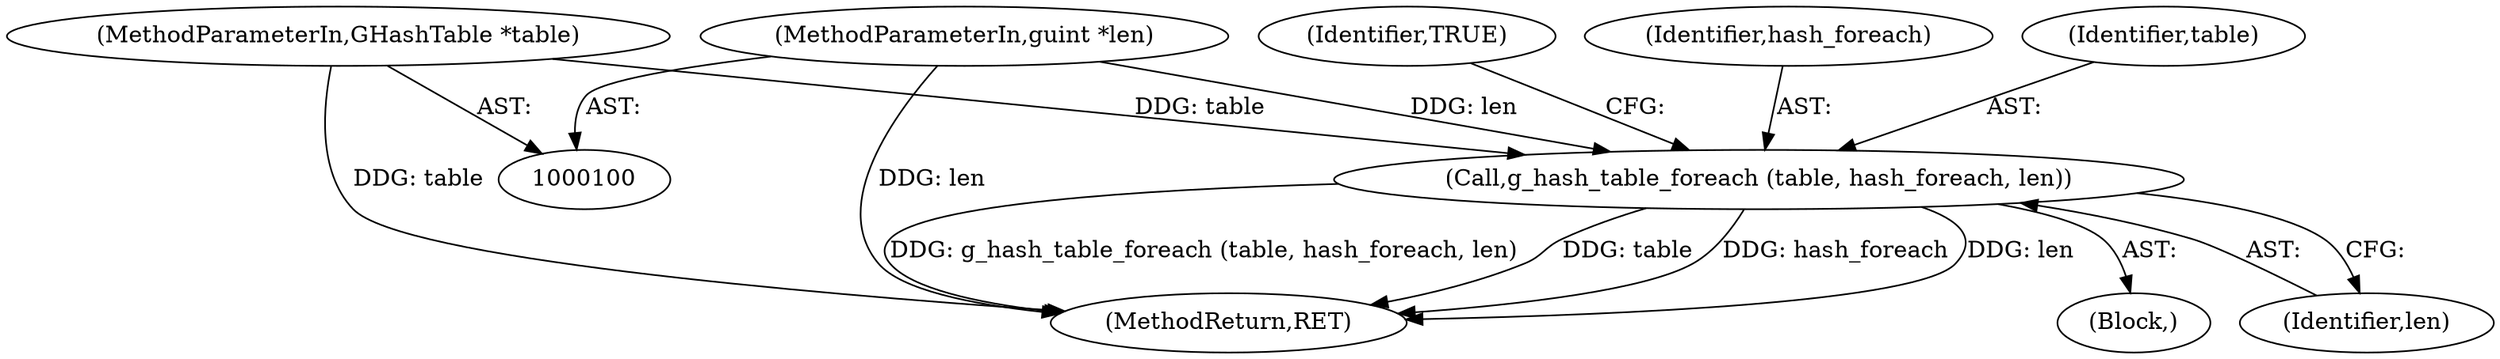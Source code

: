 digraph "1_dbus_9a6bce9b615abca6068348c1606ba8eaf13d9ae0_38@pointer" {
"1000110" [label="(Call,g_hash_table_foreach (table, hash_foreach, len))"];
"1000102" [label="(MethodParameterIn,GHashTable *table)"];
"1000103" [label="(MethodParameterIn,guint *len)"];
"1000102" [label="(MethodParameterIn,GHashTable *table)"];
"1000113" [label="(Identifier,len)"];
"1000116" [label="(MethodReturn,RET)"];
"1000115" [label="(Identifier,TRUE)"];
"1000103" [label="(MethodParameterIn,guint *len)"];
"1000112" [label="(Identifier,hash_foreach)"];
"1000111" [label="(Identifier,table)"];
"1000105" [label="(Block,)"];
"1000110" [label="(Call,g_hash_table_foreach (table, hash_foreach, len))"];
"1000110" -> "1000105"  [label="AST: "];
"1000110" -> "1000113"  [label="CFG: "];
"1000111" -> "1000110"  [label="AST: "];
"1000112" -> "1000110"  [label="AST: "];
"1000113" -> "1000110"  [label="AST: "];
"1000115" -> "1000110"  [label="CFG: "];
"1000110" -> "1000116"  [label="DDG: table"];
"1000110" -> "1000116"  [label="DDG: hash_foreach"];
"1000110" -> "1000116"  [label="DDG: len"];
"1000110" -> "1000116"  [label="DDG: g_hash_table_foreach (table, hash_foreach, len)"];
"1000102" -> "1000110"  [label="DDG: table"];
"1000103" -> "1000110"  [label="DDG: len"];
"1000102" -> "1000100"  [label="AST: "];
"1000102" -> "1000116"  [label="DDG: table"];
"1000103" -> "1000100"  [label="AST: "];
"1000103" -> "1000116"  [label="DDG: len"];
}
